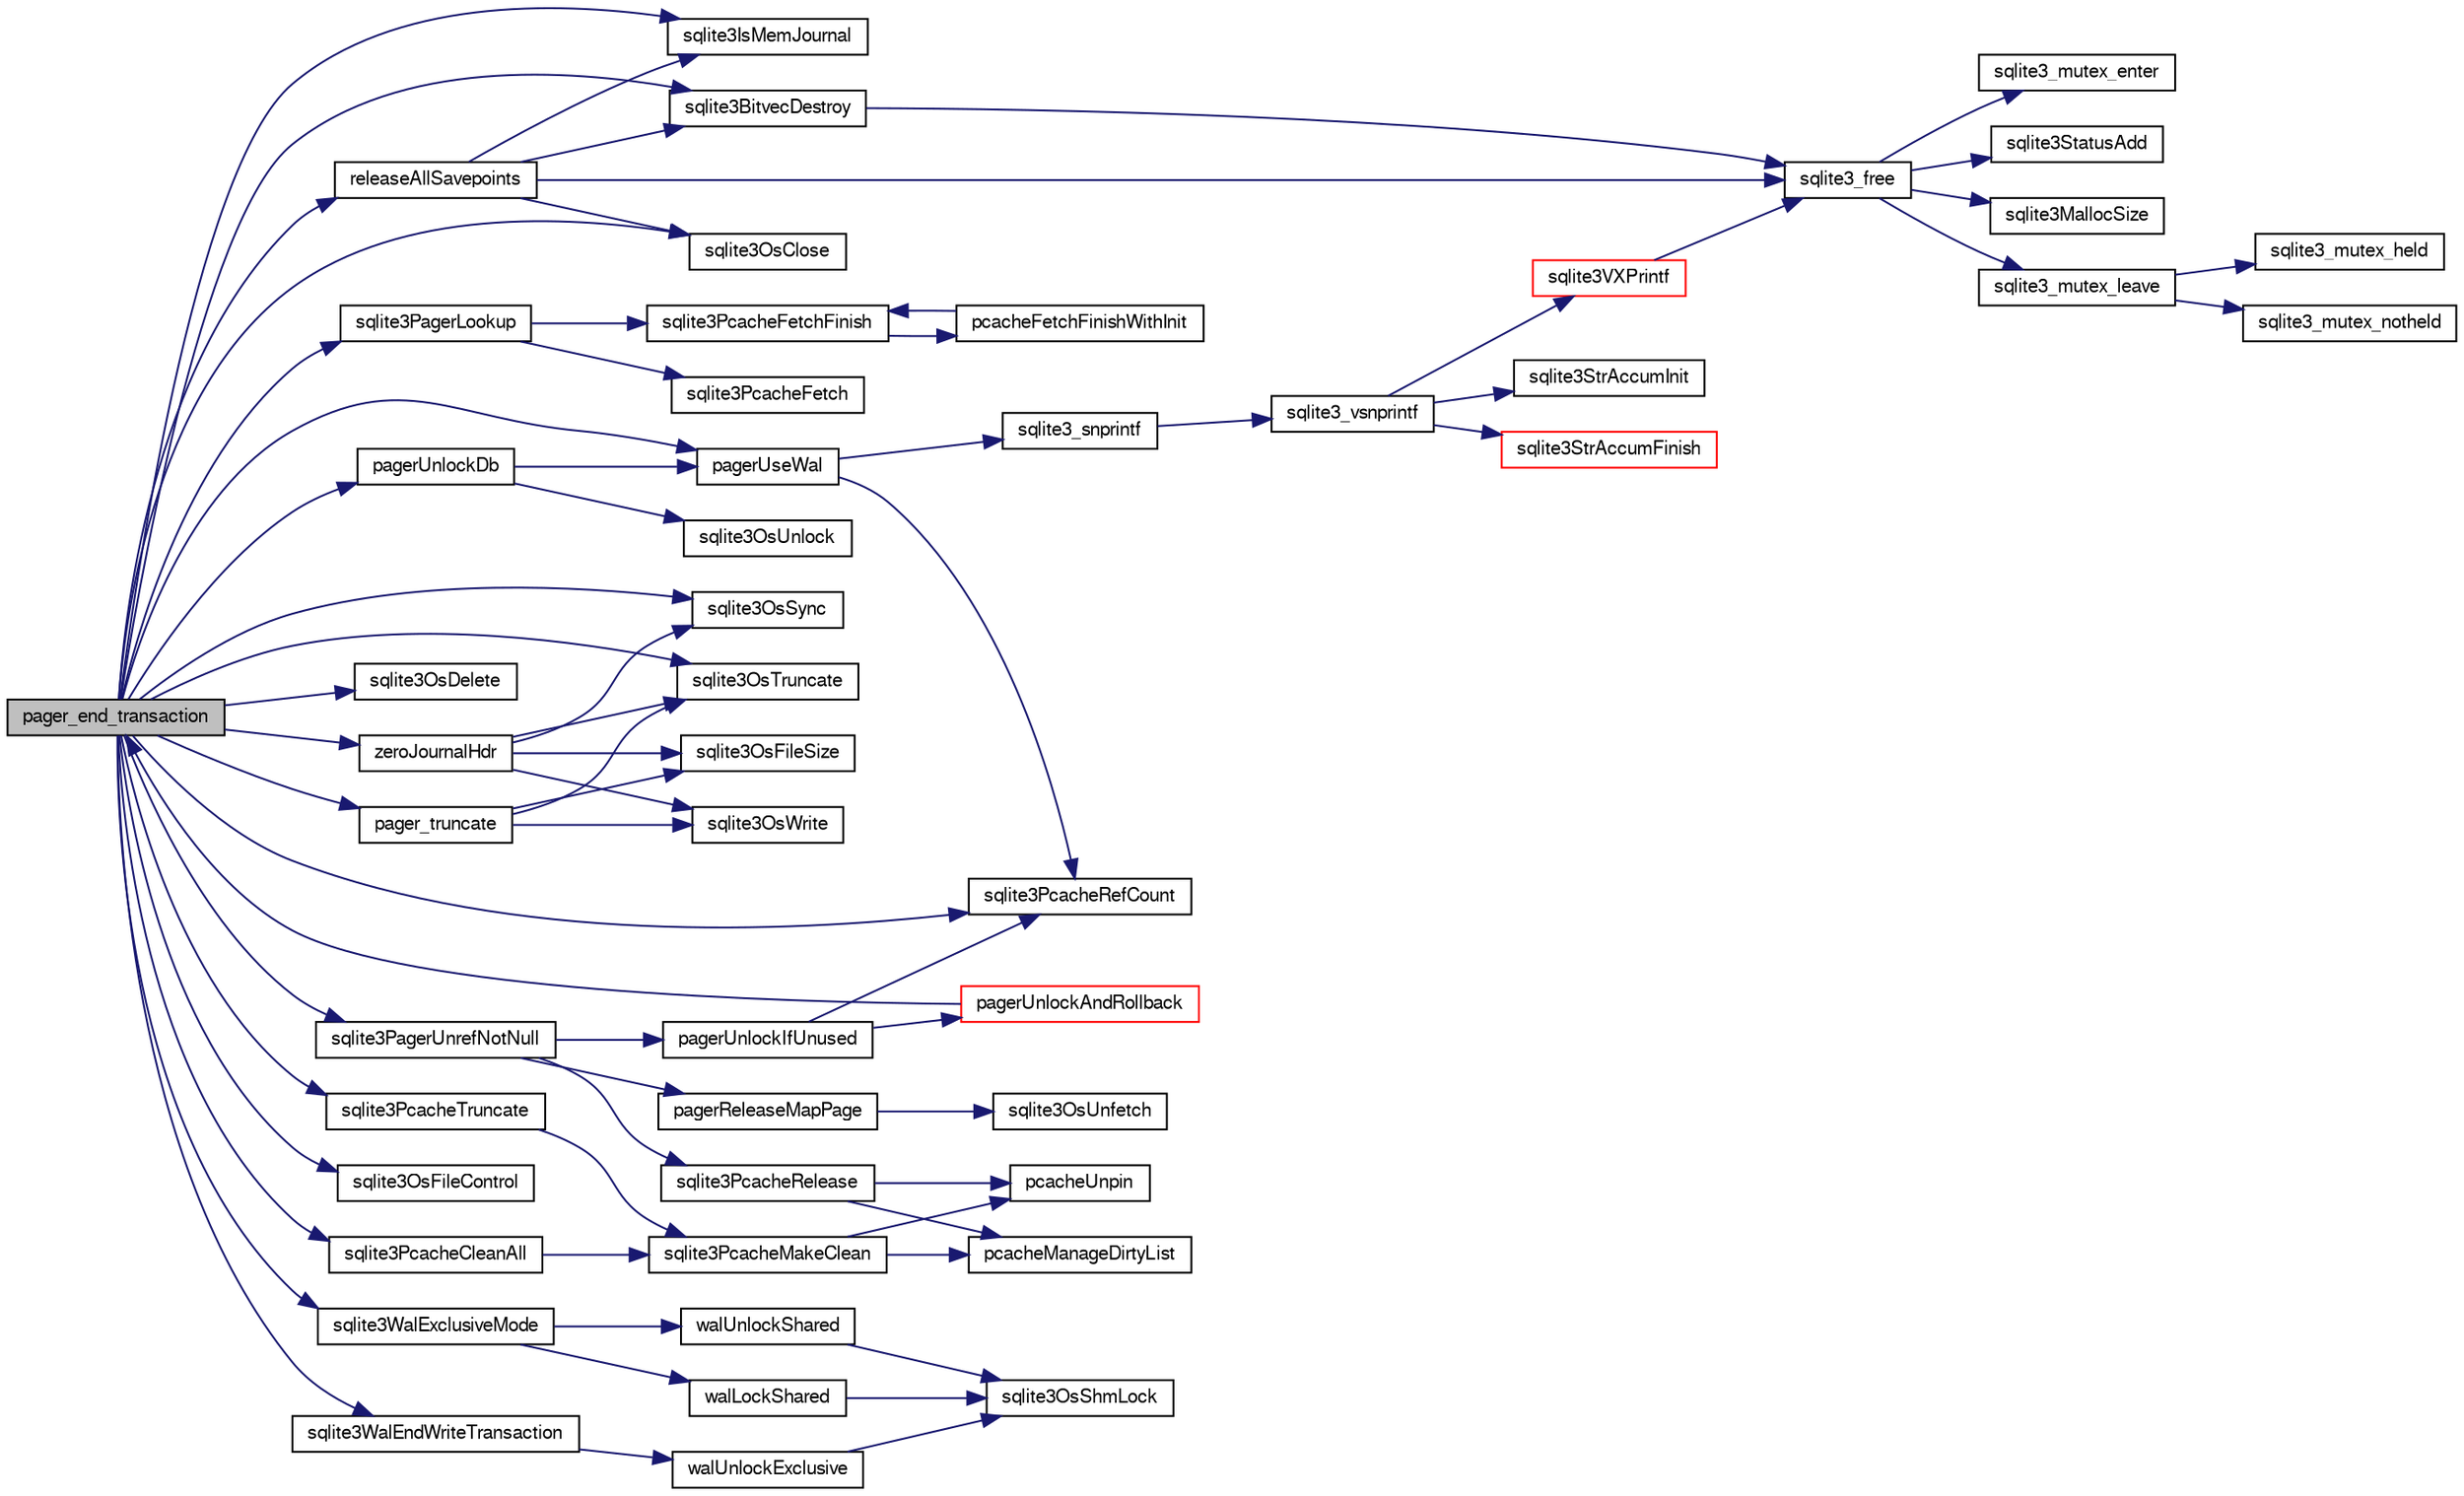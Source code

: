 digraph "pager_end_transaction"
{
  edge [fontname="FreeSans",fontsize="10",labelfontname="FreeSans",labelfontsize="10"];
  node [fontname="FreeSans",fontsize="10",shape=record];
  rankdir="LR";
  Node191051 [label="pager_end_transaction",height=0.2,width=0.4,color="black", fillcolor="grey75", style="filled", fontcolor="black"];
  Node191051 -> Node191052 [color="midnightblue",fontsize="10",style="solid",fontname="FreeSans"];
  Node191052 [label="releaseAllSavepoints",height=0.2,width=0.4,color="black", fillcolor="white", style="filled",URL="$sqlite3_8c.html#ac0ec06e81b223a42295bd1a0182b1609"];
  Node191052 -> Node191053 [color="midnightblue",fontsize="10",style="solid",fontname="FreeSans"];
  Node191053 [label="sqlite3BitvecDestroy",height=0.2,width=0.4,color="black", fillcolor="white", style="filled",URL="$sqlite3_8c.html#ab732400d8022b48df1b7b3ee41be045d"];
  Node191053 -> Node191054 [color="midnightblue",fontsize="10",style="solid",fontname="FreeSans"];
  Node191054 [label="sqlite3_free",height=0.2,width=0.4,color="black", fillcolor="white", style="filled",URL="$sqlite3_8c.html#a6552349e36a8a691af5487999ab09519"];
  Node191054 -> Node191055 [color="midnightblue",fontsize="10",style="solid",fontname="FreeSans"];
  Node191055 [label="sqlite3_mutex_enter",height=0.2,width=0.4,color="black", fillcolor="white", style="filled",URL="$sqlite3_8c.html#a1c12cde690bd89f104de5cbad12a6bf5"];
  Node191054 -> Node191056 [color="midnightblue",fontsize="10",style="solid",fontname="FreeSans"];
  Node191056 [label="sqlite3StatusAdd",height=0.2,width=0.4,color="black", fillcolor="white", style="filled",URL="$sqlite3_8c.html#afa029f93586aeab4cc85360905dae9cd"];
  Node191054 -> Node191057 [color="midnightblue",fontsize="10",style="solid",fontname="FreeSans"];
  Node191057 [label="sqlite3MallocSize",height=0.2,width=0.4,color="black", fillcolor="white", style="filled",URL="$sqlite3_8c.html#acf5d2a5f35270bafb050bd2def576955"];
  Node191054 -> Node191058 [color="midnightblue",fontsize="10",style="solid",fontname="FreeSans"];
  Node191058 [label="sqlite3_mutex_leave",height=0.2,width=0.4,color="black", fillcolor="white", style="filled",URL="$sqlite3_8c.html#a5838d235601dbd3c1fa993555c6bcc93"];
  Node191058 -> Node191059 [color="midnightblue",fontsize="10",style="solid",fontname="FreeSans"];
  Node191059 [label="sqlite3_mutex_held",height=0.2,width=0.4,color="black", fillcolor="white", style="filled",URL="$sqlite3_8c.html#acf77da68932b6bc163c5e68547ecc3e7"];
  Node191058 -> Node191060 [color="midnightblue",fontsize="10",style="solid",fontname="FreeSans"];
  Node191060 [label="sqlite3_mutex_notheld",height=0.2,width=0.4,color="black", fillcolor="white", style="filled",URL="$sqlite3_8c.html#a83967c837c1c000d3b5adcfaa688f5dc"];
  Node191052 -> Node191061 [color="midnightblue",fontsize="10",style="solid",fontname="FreeSans"];
  Node191061 [label="sqlite3IsMemJournal",height=0.2,width=0.4,color="black", fillcolor="white", style="filled",URL="$sqlite3_8c.html#a237bb8682b84ed24be164d4c57465182"];
  Node191052 -> Node191062 [color="midnightblue",fontsize="10",style="solid",fontname="FreeSans"];
  Node191062 [label="sqlite3OsClose",height=0.2,width=0.4,color="black", fillcolor="white", style="filled",URL="$sqlite3_8c.html#aa5f0aeb27273a57c0523deaf48997533"];
  Node191052 -> Node191054 [color="midnightblue",fontsize="10",style="solid",fontname="FreeSans"];
  Node191051 -> Node191063 [color="midnightblue",fontsize="10",style="solid",fontname="FreeSans"];
  Node191063 [label="pagerUseWal",height=0.2,width=0.4,color="black", fillcolor="white", style="filled",URL="$sqlite3_8c.html#a31def80bfe1de9284d635ba190a5eb68"];
  Node191063 -> Node191064 [color="midnightblue",fontsize="10",style="solid",fontname="FreeSans"];
  Node191064 [label="sqlite3PcacheRefCount",height=0.2,width=0.4,color="black", fillcolor="white", style="filled",URL="$sqlite3_8c.html#adee2536d23ec9628e0883ccab03b3429"];
  Node191063 -> Node191065 [color="midnightblue",fontsize="10",style="solid",fontname="FreeSans"];
  Node191065 [label="sqlite3_snprintf",height=0.2,width=0.4,color="black", fillcolor="white", style="filled",URL="$sqlite3_8c.html#aa2695a752e971577f5784122f2013c40"];
  Node191065 -> Node191066 [color="midnightblue",fontsize="10",style="solid",fontname="FreeSans"];
  Node191066 [label="sqlite3_vsnprintf",height=0.2,width=0.4,color="black", fillcolor="white", style="filled",URL="$sqlite3_8c.html#a0862c03aea71d62847e452aa655add42"];
  Node191066 -> Node191067 [color="midnightblue",fontsize="10",style="solid",fontname="FreeSans"];
  Node191067 [label="sqlite3StrAccumInit",height=0.2,width=0.4,color="black", fillcolor="white", style="filled",URL="$sqlite3_8c.html#aabf95e113b9d54d519cd15a56215f560"];
  Node191066 -> Node191068 [color="midnightblue",fontsize="10",style="solid",fontname="FreeSans"];
  Node191068 [label="sqlite3VXPrintf",height=0.2,width=0.4,color="red", fillcolor="white", style="filled",URL="$sqlite3_8c.html#a63c25806c9bd4a2b76f9a0eb232c6bde"];
  Node191068 -> Node191054 [color="midnightblue",fontsize="10",style="solid",fontname="FreeSans"];
  Node191066 -> Node191111 [color="midnightblue",fontsize="10",style="solid",fontname="FreeSans"];
  Node191111 [label="sqlite3StrAccumFinish",height=0.2,width=0.4,color="red", fillcolor="white", style="filled",URL="$sqlite3_8c.html#adb7f26b10ac1b847db6f000ef4c2e2ba"];
  Node191051 -> Node191061 [color="midnightblue",fontsize="10",style="solid",fontname="FreeSans"];
  Node191051 -> Node191062 [color="midnightblue",fontsize="10",style="solid",fontname="FreeSans"];
  Node191051 -> Node191340 [color="midnightblue",fontsize="10",style="solid",fontname="FreeSans"];
  Node191340 [label="sqlite3OsTruncate",height=0.2,width=0.4,color="black", fillcolor="white", style="filled",URL="$sqlite3_8c.html#ab14e17fc93b09d52b42c433c47eb3b68"];
  Node191051 -> Node191341 [color="midnightblue",fontsize="10",style="solid",fontname="FreeSans"];
  Node191341 [label="sqlite3OsSync",height=0.2,width=0.4,color="black", fillcolor="white", style="filled",URL="$sqlite3_8c.html#a3f01629ca3b49854944cecdd14dc3358"];
  Node191051 -> Node191342 [color="midnightblue",fontsize="10",style="solid",fontname="FreeSans"];
  Node191342 [label="zeroJournalHdr",height=0.2,width=0.4,color="black", fillcolor="white", style="filled",URL="$sqlite3_8c.html#a6e1592949a5e668f43f0ff5f5d08fe10"];
  Node191342 -> Node191340 [color="midnightblue",fontsize="10",style="solid",fontname="FreeSans"];
  Node191342 -> Node191343 [color="midnightblue",fontsize="10",style="solid",fontname="FreeSans"];
  Node191343 [label="sqlite3OsWrite",height=0.2,width=0.4,color="black", fillcolor="white", style="filled",URL="$sqlite3_8c.html#a1eea7ec327af84c05b4dd4cc075a537f"];
  Node191342 -> Node191341 [color="midnightblue",fontsize="10",style="solid",fontname="FreeSans"];
  Node191342 -> Node191344 [color="midnightblue",fontsize="10",style="solid",fontname="FreeSans"];
  Node191344 [label="sqlite3OsFileSize",height=0.2,width=0.4,color="black", fillcolor="white", style="filled",URL="$sqlite3_8c.html#a395914ef2826de6ed70e92b5d02887de"];
  Node191051 -> Node191345 [color="midnightblue",fontsize="10",style="solid",fontname="FreeSans"];
  Node191345 [label="sqlite3OsDelete",height=0.2,width=0.4,color="black", fillcolor="white", style="filled",URL="$sqlite3_8c.html#a576c2e542e46ddee19d10e75337039c0"];
  Node191051 -> Node191064 [color="midnightblue",fontsize="10",style="solid",fontname="FreeSans"];
  Node191051 -> Node191346 [color="midnightblue",fontsize="10",style="solid",fontname="FreeSans"];
  Node191346 [label="sqlite3PagerLookup",height=0.2,width=0.4,color="black", fillcolor="white", style="filled",URL="$sqlite3_8c.html#a1252ec03814f64eed236cfb21094cafd"];
  Node191346 -> Node191347 [color="midnightblue",fontsize="10",style="solid",fontname="FreeSans"];
  Node191347 [label="sqlite3PcacheFetch",height=0.2,width=0.4,color="black", fillcolor="white", style="filled",URL="$sqlite3_8c.html#a51a10151c5ec2c1c9e6fd615e95a3450"];
  Node191346 -> Node191348 [color="midnightblue",fontsize="10",style="solid",fontname="FreeSans"];
  Node191348 [label="sqlite3PcacheFetchFinish",height=0.2,width=0.4,color="black", fillcolor="white", style="filled",URL="$sqlite3_8c.html#a21f330cb082d63a111f64257e823a4b1"];
  Node191348 -> Node191349 [color="midnightblue",fontsize="10",style="solid",fontname="FreeSans"];
  Node191349 [label="pcacheFetchFinishWithInit",height=0.2,width=0.4,color="black", fillcolor="white", style="filled",URL="$sqlite3_8c.html#aa202d18b38a90f758ff6ccfc956920eb"];
  Node191349 -> Node191348 [color="midnightblue",fontsize="10",style="solid",fontname="FreeSans"];
  Node191051 -> Node191350 [color="midnightblue",fontsize="10",style="solid",fontname="FreeSans"];
  Node191350 [label="sqlite3PagerUnrefNotNull",height=0.2,width=0.4,color="black", fillcolor="white", style="filled",URL="$sqlite3_8c.html#a4b314f96f09f5c68c94672e420e31ab9"];
  Node191350 -> Node191351 [color="midnightblue",fontsize="10",style="solid",fontname="FreeSans"];
  Node191351 [label="pagerReleaseMapPage",height=0.2,width=0.4,color="black", fillcolor="white", style="filled",URL="$sqlite3_8c.html#aefa288f9febba49488ab634f8b0d5f6d"];
  Node191351 -> Node191352 [color="midnightblue",fontsize="10",style="solid",fontname="FreeSans"];
  Node191352 [label="sqlite3OsUnfetch",height=0.2,width=0.4,color="black", fillcolor="white", style="filled",URL="$sqlite3_8c.html#abc0da72cb8b8989cf8708b572fe5fef4"];
  Node191350 -> Node191353 [color="midnightblue",fontsize="10",style="solid",fontname="FreeSans"];
  Node191353 [label="sqlite3PcacheRelease",height=0.2,width=0.4,color="black", fillcolor="white", style="filled",URL="$sqlite3_8c.html#ad07fc7a8130ad1e77861f345084b1b83"];
  Node191353 -> Node191354 [color="midnightblue",fontsize="10",style="solid",fontname="FreeSans"];
  Node191354 [label="pcacheUnpin",height=0.2,width=0.4,color="black", fillcolor="white", style="filled",URL="$sqlite3_8c.html#a76530dde0f26366c0614d713daf9859c"];
  Node191353 -> Node191355 [color="midnightblue",fontsize="10",style="solid",fontname="FreeSans"];
  Node191355 [label="pcacheManageDirtyList",height=0.2,width=0.4,color="black", fillcolor="white", style="filled",URL="$sqlite3_8c.html#aae9bc2ddff700c30e5f9c80d531d6acc"];
  Node191350 -> Node191356 [color="midnightblue",fontsize="10",style="solid",fontname="FreeSans"];
  Node191356 [label="pagerUnlockIfUnused",height=0.2,width=0.4,color="black", fillcolor="white", style="filled",URL="$sqlite3_8c.html#abf547f4276efb6f10262f7fde1e4d065"];
  Node191356 -> Node191064 [color="midnightblue",fontsize="10",style="solid",fontname="FreeSans"];
  Node191356 -> Node191357 [color="midnightblue",fontsize="10",style="solid",fontname="FreeSans"];
  Node191357 [label="pagerUnlockAndRollback",height=0.2,width=0.4,color="red", fillcolor="white", style="filled",URL="$sqlite3_8c.html#a02d96b7bf62c3b13ba905d168914518c"];
  Node191357 -> Node191051 [color="midnightblue",fontsize="10",style="solid",fontname="FreeSans"];
  Node191051 -> Node191053 [color="midnightblue",fontsize="10",style="solid",fontname="FreeSans"];
  Node191051 -> Node191464 [color="midnightblue",fontsize="10",style="solid",fontname="FreeSans"];
  Node191464 [label="sqlite3PcacheCleanAll",height=0.2,width=0.4,color="black", fillcolor="white", style="filled",URL="$sqlite3_8c.html#a65aa4d4f73373a161a96fafe219b86a7"];
  Node191464 -> Node191409 [color="midnightblue",fontsize="10",style="solid",fontname="FreeSans"];
  Node191409 [label="sqlite3PcacheMakeClean",height=0.2,width=0.4,color="black", fillcolor="white", style="filled",URL="$sqlite3_8c.html#ac00d8abc5cdfaa4da090c03d2b24711c"];
  Node191409 -> Node191355 [color="midnightblue",fontsize="10",style="solid",fontname="FreeSans"];
  Node191409 -> Node191354 [color="midnightblue",fontsize="10",style="solid",fontname="FreeSans"];
  Node191051 -> Node191408 [color="midnightblue",fontsize="10",style="solid",fontname="FreeSans"];
  Node191408 [label="sqlite3PcacheTruncate",height=0.2,width=0.4,color="black", fillcolor="white", style="filled",URL="$sqlite3_8c.html#aa25da46a83609c408a14977a087af782"];
  Node191408 -> Node191409 [color="midnightblue",fontsize="10",style="solid",fontname="FreeSans"];
  Node191051 -> Node191458 [color="midnightblue",fontsize="10",style="solid",fontname="FreeSans"];
  Node191458 [label="sqlite3WalEndWriteTransaction",height=0.2,width=0.4,color="black", fillcolor="white", style="filled",URL="$sqlite3_8c.html#a0ae58a14b40600fb21130cc4d595acc9"];
  Node191458 -> Node191459 [color="midnightblue",fontsize="10",style="solid",fontname="FreeSans"];
  Node191459 [label="walUnlockExclusive",height=0.2,width=0.4,color="black", fillcolor="white", style="filled",URL="$sqlite3_8c.html#a7ef6fcadaaeb9b36d1b9eaaf7e8f3311"];
  Node191459 -> Node191460 [color="midnightblue",fontsize="10",style="solid",fontname="FreeSans"];
  Node191460 [label="sqlite3OsShmLock",height=0.2,width=0.4,color="black", fillcolor="white", style="filled",URL="$sqlite3_8c.html#a1832b805275450abac06bf8da21489f3"];
  Node191051 -> Node191449 [color="midnightblue",fontsize="10",style="solid",fontname="FreeSans"];
  Node191449 [label="pager_truncate",height=0.2,width=0.4,color="black", fillcolor="white", style="filled",URL="$sqlite3_8c.html#aa0700caa408442673a3ede3bb04b1f0b"];
  Node191449 -> Node191344 [color="midnightblue",fontsize="10",style="solid",fontname="FreeSans"];
  Node191449 -> Node191340 [color="midnightblue",fontsize="10",style="solid",fontname="FreeSans"];
  Node191449 -> Node191343 [color="midnightblue",fontsize="10",style="solid",fontname="FreeSans"];
  Node191051 -> Node191422 [color="midnightblue",fontsize="10",style="solid",fontname="FreeSans"];
  Node191422 [label="sqlite3OsFileControl",height=0.2,width=0.4,color="black", fillcolor="white", style="filled",URL="$sqlite3_8c.html#aa8dad928f8e52b454c6d82bd2fe5c3fc"];
  Node191051 -> Node191465 [color="midnightblue",fontsize="10",style="solid",fontname="FreeSans"];
  Node191465 [label="sqlite3WalExclusiveMode",height=0.2,width=0.4,color="black", fillcolor="white", style="filled",URL="$sqlite3_8c.html#a1ca342ad565c5ae8dd3685e3aa0b731e"];
  Node191465 -> Node191466 [color="midnightblue",fontsize="10",style="solid",fontname="FreeSans"];
  Node191466 [label="walLockShared",height=0.2,width=0.4,color="black", fillcolor="white", style="filled",URL="$sqlite3_8c.html#aec5e744b83679f0e56ad66abb849a7af"];
  Node191466 -> Node191460 [color="midnightblue",fontsize="10",style="solid",fontname="FreeSans"];
  Node191465 -> Node191461 [color="midnightblue",fontsize="10",style="solid",fontname="FreeSans"];
  Node191461 [label="walUnlockShared",height=0.2,width=0.4,color="black", fillcolor="white", style="filled",URL="$sqlite3_8c.html#a766d6112d5beb2d9a4fb6e007b591514"];
  Node191461 -> Node191460 [color="midnightblue",fontsize="10",style="solid",fontname="FreeSans"];
  Node191051 -> Node191462 [color="midnightblue",fontsize="10",style="solid",fontname="FreeSans"];
  Node191462 [label="pagerUnlockDb",height=0.2,width=0.4,color="black", fillcolor="white", style="filled",URL="$sqlite3_8c.html#a8ac54f19421c76b5045a40b42d282c32"];
  Node191462 -> Node191063 [color="midnightblue",fontsize="10",style="solid",fontname="FreeSans"];
  Node191462 -> Node191463 [color="midnightblue",fontsize="10",style="solid",fontname="FreeSans"];
  Node191463 [label="sqlite3OsUnlock",height=0.2,width=0.4,color="black", fillcolor="white", style="filled",URL="$sqlite3_8c.html#a7e90db4b3488e8f4a29705edcb8025fe"];
}
